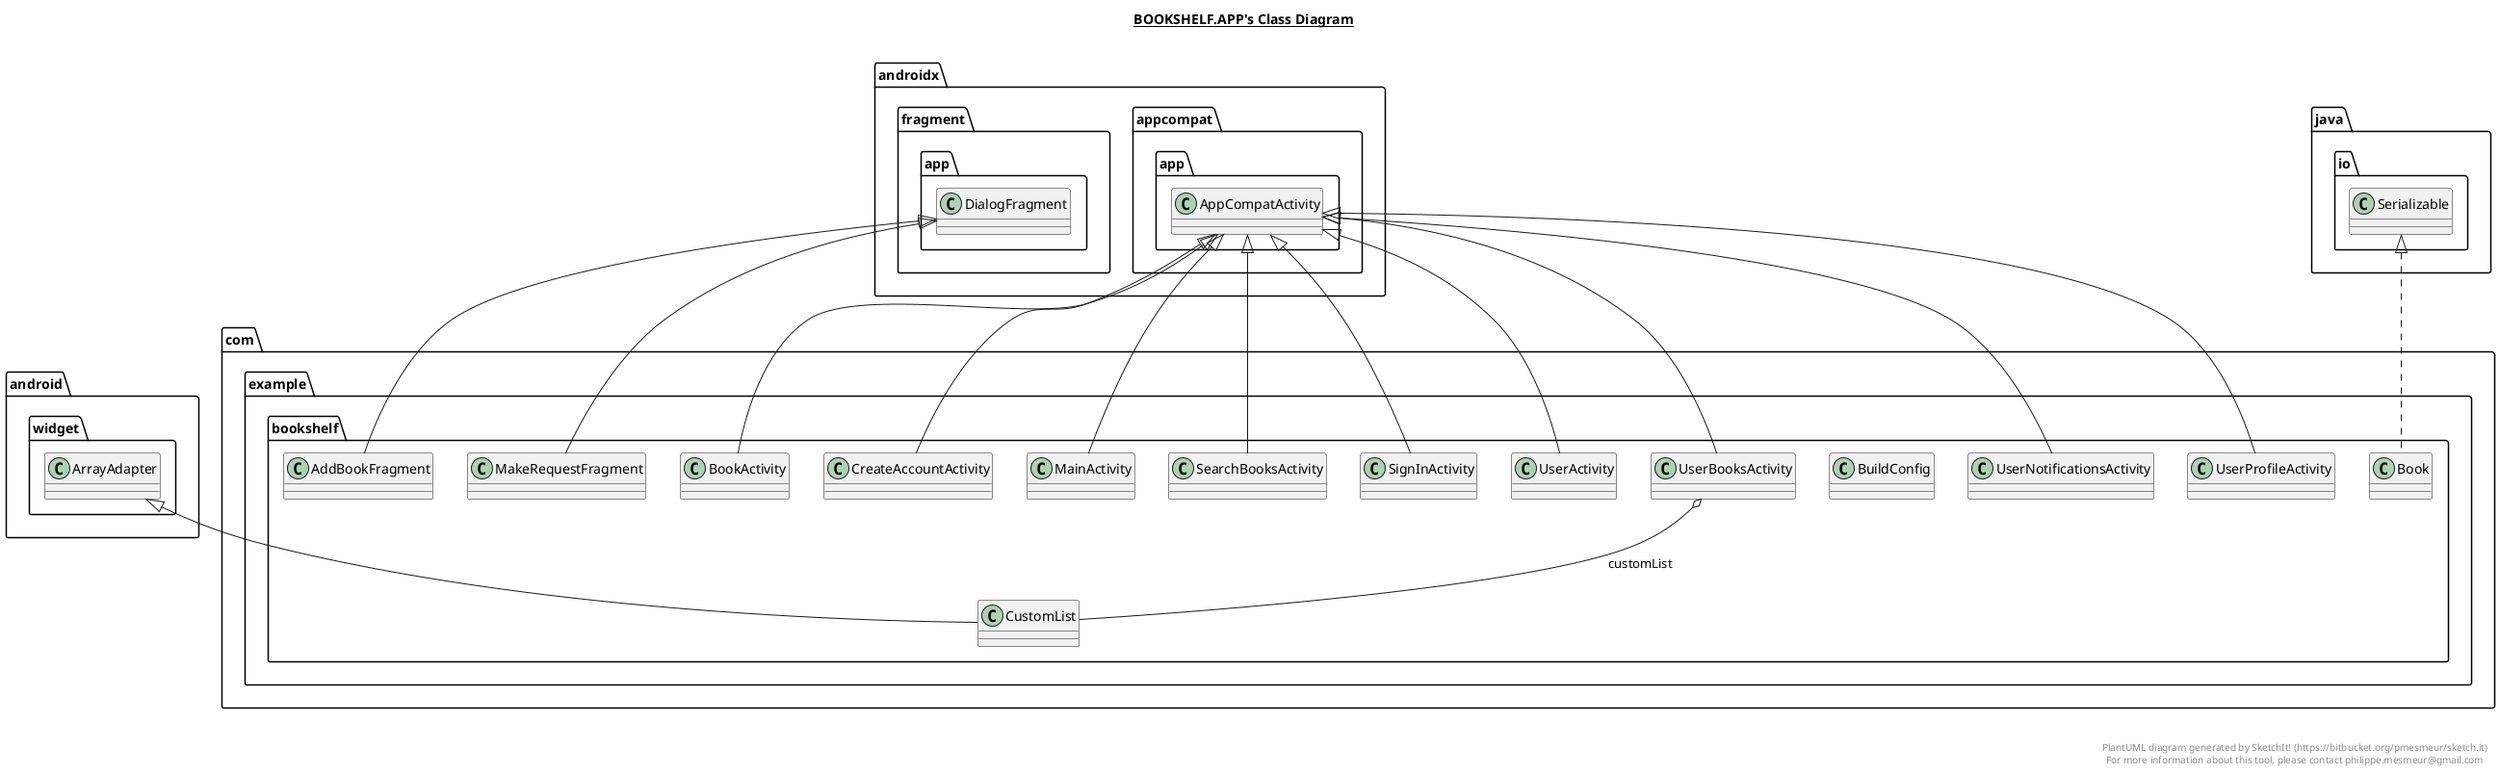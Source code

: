 @startuml

title __BOOKSHELF.APP's Class Diagram__\n

  namespace com.example.bookshelf {
    class com.example.bookshelf.AddBookFragment {
    }
  }
  

  namespace com.example.bookshelf {
    class com.example.bookshelf.Book {
    }
  }
  

  namespace com.example.bookshelf {
    class com.example.bookshelf.BookActivity {
    }
  }
  

  namespace com.example.bookshelf {
    class com.example.bookshelf.BuildConfig {
    }
  }
  

  namespace com.example.bookshelf {
    class com.example.bookshelf.CreateAccountActivity {
    }
  }
  

  namespace com.example.bookshelf {
    class com.example.bookshelf.CustomList {
    }
  }
  

  namespace com.example.bookshelf {
    class com.example.bookshelf.MainActivity {
    }
  }
  

  namespace com.example.bookshelf {
    class com.example.bookshelf.MakeRequestFragment {
    }
  }
  

  namespace com.example.bookshelf {
    class com.example.bookshelf.SearchBooksActivity {
    }
  }
  

  namespace com.example.bookshelf {
    class com.example.bookshelf.SignInActivity {
    }
  }
  

  namespace com.example.bookshelf {
    class com.example.bookshelf.UserActivity {
    }
  }
  

  namespace com.example.bookshelf {
    class com.example.bookshelf.UserBooksActivity {
    }
  }
  

  namespace com.example.bookshelf {
    class com.example.bookshelf.UserNotificationsActivity {
    }
  }
  

  namespace com.example.bookshelf {
    class com.example.bookshelf.UserProfileActivity {
    }
  }
  

  com.example.bookshelf.AddBookFragment -up-|> androidx.fragment.app.DialogFragment
  com.example.bookshelf.AddBookFragment o-- com.example.bookshelf.AddBookFragment.DialogListener : listener
  com.example.bookshelf.Book .up.|> java.io.Serializable
  com.example.bookshelf.Book o-- com.example.bookshelf.Book.BookStatus : Status
  com.example.bookshelf.BookActivity .up.|> com.example.bookshelf.MakeRequestFragment.OnFragmentInteractionListener
  com.example.bookshelf.BookActivity -up-|> androidx.appcompat.app.AppCompatActivity
  com.example.bookshelf.CreateAccountActivity -up-|> androidx.appcompat.app.AppCompatActivity
  com.example.bookshelf.CustomList -up-|> android.widget.ArrayAdapter
  com.example.bookshelf.MainActivity -up-|> androidx.appcompat.app.AppCompatActivity
  com.example.bookshelf.MakeRequestFragment -up-|> androidx.fragment.app.DialogFragment
  com.example.bookshelf.MakeRequestFragment o-- com.example.bookshelf.MakeRequestFragment.OnFragmentInteractionListener : listener
  com.example.bookshelf.SearchBooksActivity -up-|> androidx.appcompat.app.AppCompatActivity
  com.example.bookshelf.SignInActivity -up-|> androidx.appcompat.app.AppCompatActivity
  com.example.bookshelf.UserActivity -up-|> androidx.appcompat.app.AppCompatActivity
  com.example.bookshelf.UserBooksActivity .up.|> com.example.bookshelf.AddBookFragment.DialogListener
  com.example.bookshelf.UserBooksActivity -up-|> androidx.appcompat.app.AppCompatActivity
  com.example.bookshelf.UserBooksActivity o-- com.example.bookshelf.CustomList : customList
  com.example.bookshelf.UserNotificationsActivity -up-|> androidx.appcompat.app.AppCompatActivity
  com.example.bookshelf.UserProfileActivity -up-|> androidx.appcompat.app.AppCompatActivity


right footer


PlantUML diagram generated by SketchIt! (https://bitbucket.org/pmesmeur/sketch.it)
For more information about this tool, please contact philippe.mesmeur@gmail.com
endfooter

@enduml
